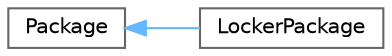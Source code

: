 digraph "Graphical Class Hierarchy"
{
 // INTERACTIVE_SVG=YES
 // LATEX_PDF_SIZE
  bgcolor="transparent";
  edge [fontname=Helvetica,fontsize=10,labelfontname=Helvetica,labelfontsize=10];
  node [fontname=Helvetica,fontsize=10,shape=box,height=0.2,width=0.4];
  rankdir="LR";
  Node0 [label="Package",height=0.2,width=0.4,color="grey40", fillcolor="white", style="filled",URL="$classPackage.html",tooltip=" "];
  Node0 -> Node1 [dir="back",color="steelblue1",style="solid"];
  Node1 [label="LockerPackage",height=0.2,width=0.4,color="grey40", fillcolor="white", style="filled",URL="$classLockerPackage.html",tooltip=" "];
}
